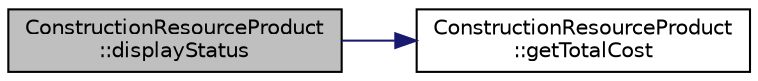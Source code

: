 digraph "ConstructionResourceProduct::displayStatus"
{
 // LATEX_PDF_SIZE
  edge [fontname="Helvetica",fontsize="10",labelfontname="Helvetica",labelfontsize="10"];
  node [fontname="Helvetica",fontsize="10",shape=record];
  rankdir="LR";
  Node1 [label="ConstructionResourceProduct\l::displayStatus",height=0.2,width=0.4,color="black", fillcolor="grey75", style="filled", fontcolor="black",tooltip="Displays the current status of the resource, including name, quantity, and total cost."];
  Node1 -> Node2 [color="midnightblue",fontsize="10",style="solid",fontname="Helvetica"];
  Node2 [label="ConstructionResourceProduct\l::getTotalCost",height=0.2,width=0.4,color="black", fillcolor="white", style="filled",URL="$classConstructionResourceProduct.html#afcfbdca4f7f49f3a34aef3da587482df",tooltip="Calculates and returns the total cost of the available resource."];
}
